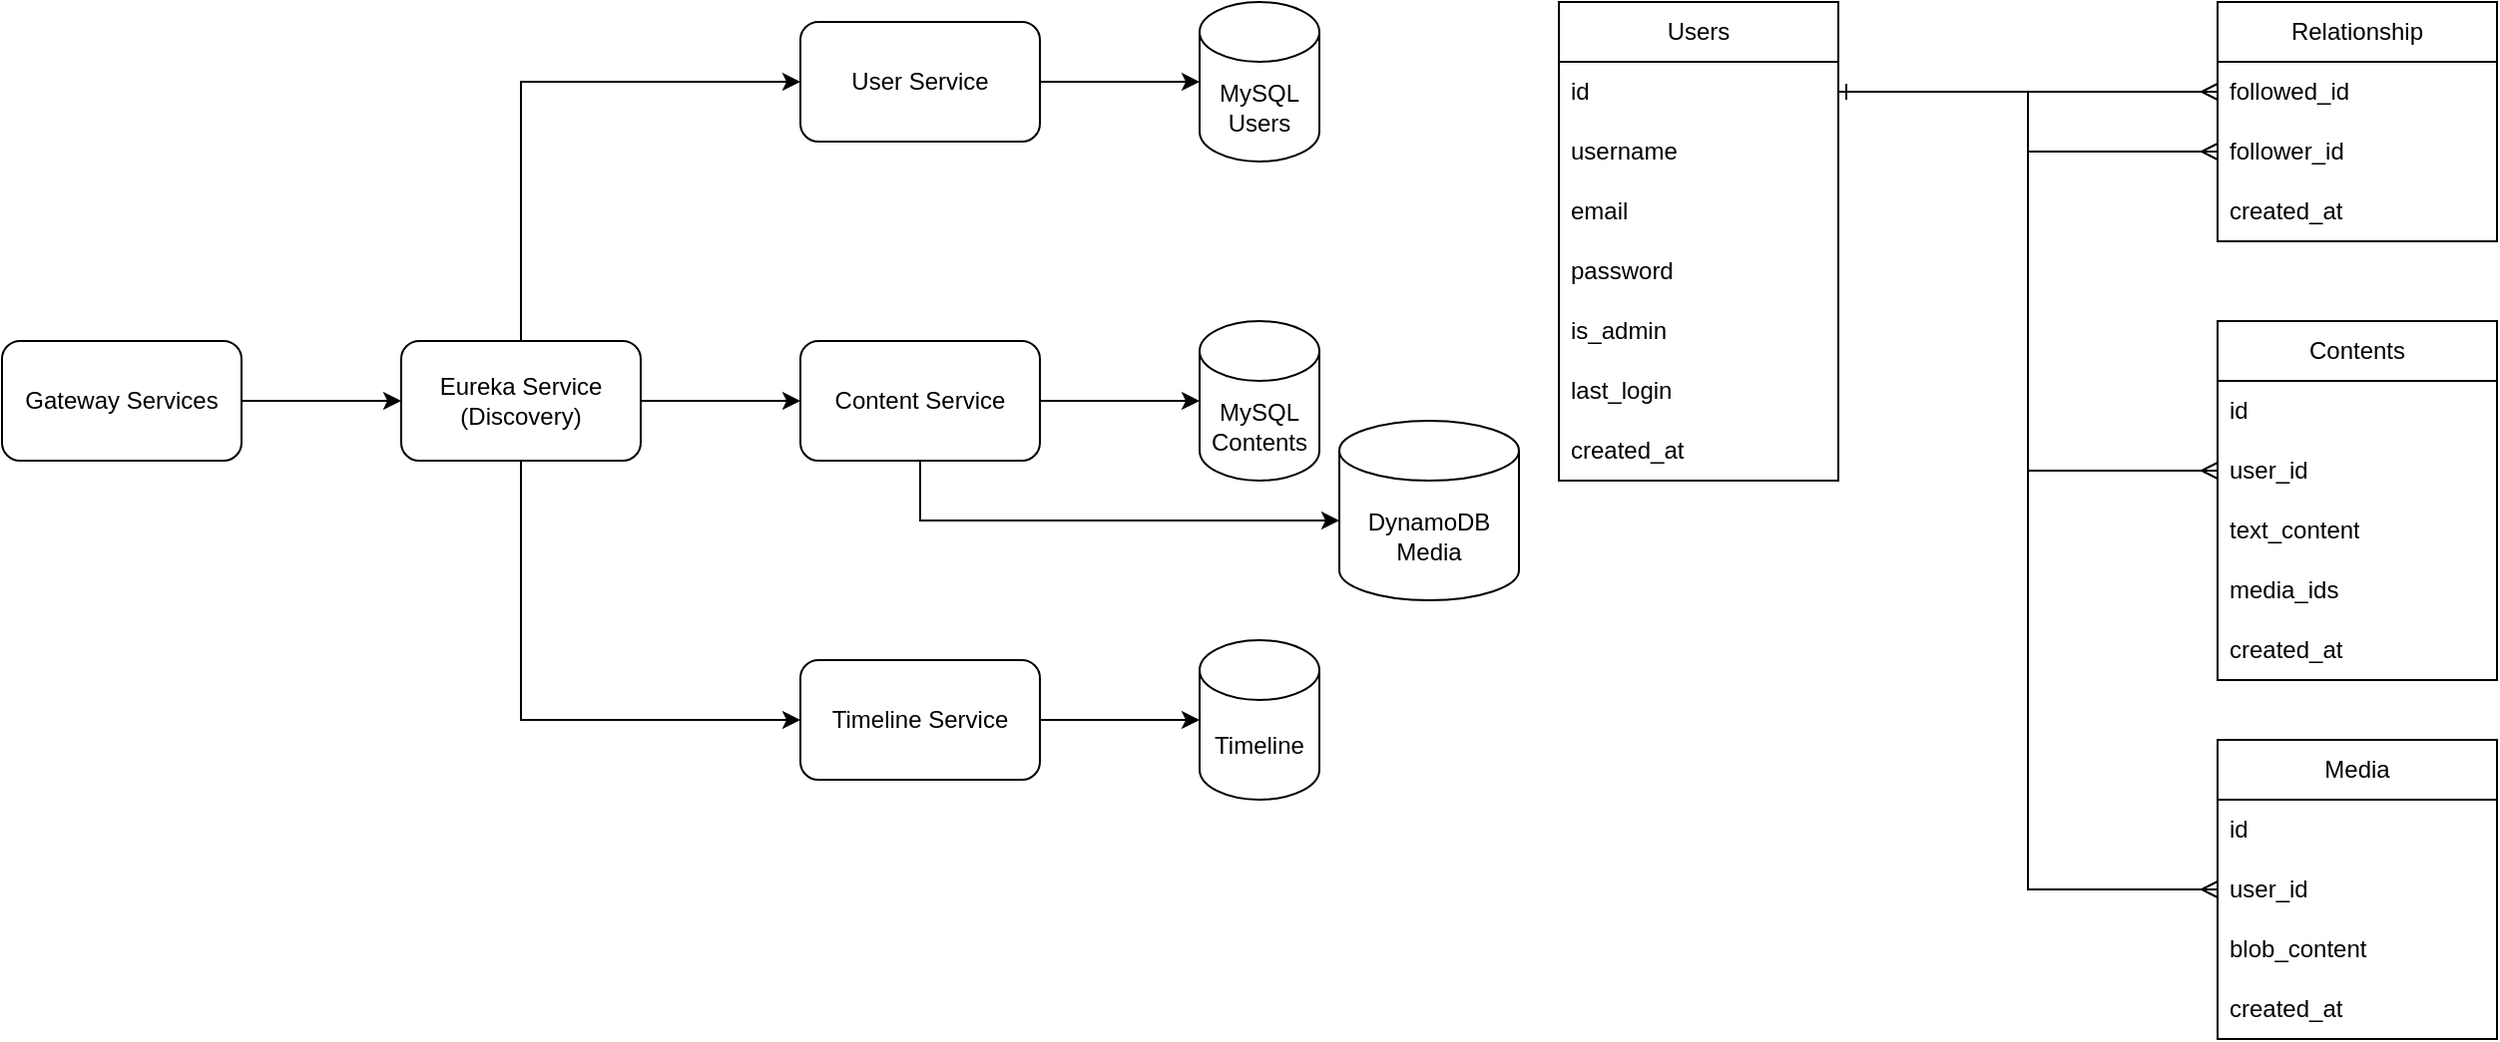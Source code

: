 <mxfile version="26.2.13">
  <diagram name="Page-1" id="KGjPZOpHr2U0JNOSKLFf">
    <mxGraphModel dx="1010" dy="653" grid="1" gridSize="10" guides="1" tooltips="1" connect="1" arrows="1" fold="1" page="1" pageScale="1" pageWidth="850" pageHeight="1100" math="0" shadow="0">
      <root>
        <mxCell id="0" />
        <mxCell id="1" parent="0" />
        <mxCell id="8x0DQkRAOhndgED0z5vN-1" value="" style="edgeStyle=orthogonalEdgeStyle;rounded=0;orthogonalLoop=1;jettySize=auto;html=1;" edge="1" parent="1" source="8x0DQkRAOhndgED0z5vN-2" target="8x0DQkRAOhndgED0z5vN-6">
          <mxGeometry relative="1" as="geometry" />
        </mxCell>
        <mxCell id="8x0DQkRAOhndgED0z5vN-2" value="Gateway Services" style="rounded=1;whiteSpace=wrap;html=1;" vertex="1" parent="1">
          <mxGeometry x="340" y="330" width="120" height="60" as="geometry" />
        </mxCell>
        <mxCell id="8x0DQkRAOhndgED0z5vN-3" value="" style="edgeStyle=orthogonalEdgeStyle;rounded=0;orthogonalLoop=1;jettySize=auto;html=1;" edge="1" parent="1" source="8x0DQkRAOhndgED0z5vN-6" target="8x0DQkRAOhndgED0z5vN-8">
          <mxGeometry relative="1" as="geometry">
            <Array as="points">
              <mxPoint x="600" y="200" />
            </Array>
          </mxGeometry>
        </mxCell>
        <mxCell id="8x0DQkRAOhndgED0z5vN-4" value="" style="edgeStyle=orthogonalEdgeStyle;rounded=0;orthogonalLoop=1;jettySize=auto;html=1;" edge="1" parent="1" source="8x0DQkRAOhndgED0z5vN-6" target="8x0DQkRAOhndgED0z5vN-11">
          <mxGeometry relative="1" as="geometry" />
        </mxCell>
        <mxCell id="8x0DQkRAOhndgED0z5vN-5" value="" style="edgeStyle=orthogonalEdgeStyle;rounded=0;orthogonalLoop=1;jettySize=auto;html=1;" edge="1" parent="1" source="8x0DQkRAOhndgED0z5vN-6" target="8x0DQkRAOhndgED0z5vN-13">
          <mxGeometry relative="1" as="geometry">
            <Array as="points">
              <mxPoint x="600" y="520" />
            </Array>
          </mxGeometry>
        </mxCell>
        <mxCell id="8x0DQkRAOhndgED0z5vN-6" value="Eureka Service (Discovery)" style="rounded=1;whiteSpace=wrap;html=1;" vertex="1" parent="1">
          <mxGeometry x="540" y="330" width="120" height="60" as="geometry" />
        </mxCell>
        <mxCell id="8x0DQkRAOhndgED0z5vN-7" value="" style="edgeStyle=orthogonalEdgeStyle;rounded=0;orthogonalLoop=1;jettySize=auto;html=1;" edge="1" parent="1" source="8x0DQkRAOhndgED0z5vN-8" target="8x0DQkRAOhndgED0z5vN-14">
          <mxGeometry relative="1" as="geometry" />
        </mxCell>
        <mxCell id="8x0DQkRAOhndgED0z5vN-8" value="User Service" style="rounded=1;whiteSpace=wrap;html=1;" vertex="1" parent="1">
          <mxGeometry x="740" y="170" width="120" height="60" as="geometry" />
        </mxCell>
        <mxCell id="8x0DQkRAOhndgED0z5vN-9" value="" style="edgeStyle=orthogonalEdgeStyle;rounded=0;orthogonalLoop=1;jettySize=auto;html=1;" edge="1" parent="1" source="8x0DQkRAOhndgED0z5vN-11" target="8x0DQkRAOhndgED0z5vN-15">
          <mxGeometry relative="1" as="geometry" />
        </mxCell>
        <mxCell id="8x0DQkRAOhndgED0z5vN-10" style="edgeStyle=orthogonalEdgeStyle;rounded=0;orthogonalLoop=1;jettySize=auto;html=1;" edge="1" parent="1" source="8x0DQkRAOhndgED0z5vN-11" target="8x0DQkRAOhndgED0z5vN-31">
          <mxGeometry relative="1" as="geometry">
            <Array as="points">
              <mxPoint x="800" y="420" />
            </Array>
          </mxGeometry>
        </mxCell>
        <mxCell id="8x0DQkRAOhndgED0z5vN-11" value="Content Service" style="rounded=1;whiteSpace=wrap;html=1;" vertex="1" parent="1">
          <mxGeometry x="740" y="330" width="120" height="60" as="geometry" />
        </mxCell>
        <mxCell id="8x0DQkRAOhndgED0z5vN-12" value="" style="edgeStyle=orthogonalEdgeStyle;rounded=0;orthogonalLoop=1;jettySize=auto;html=1;" edge="1" parent="1" source="8x0DQkRAOhndgED0z5vN-13" target="8x0DQkRAOhndgED0z5vN-16">
          <mxGeometry relative="1" as="geometry" />
        </mxCell>
        <mxCell id="8x0DQkRAOhndgED0z5vN-13" value="Timeline Service" style="rounded=1;whiteSpace=wrap;html=1;" vertex="1" parent="1">
          <mxGeometry x="740" y="490" width="120" height="60" as="geometry" />
        </mxCell>
        <mxCell id="8x0DQkRAOhndgED0z5vN-14" value="&lt;div&gt;MySQL&lt;/div&gt;Users" style="shape=cylinder3;whiteSpace=wrap;html=1;boundedLbl=1;backgroundOutline=1;size=15;" vertex="1" parent="1">
          <mxGeometry x="940" y="160" width="60" height="80" as="geometry" />
        </mxCell>
        <mxCell id="8x0DQkRAOhndgED0z5vN-15" value="&lt;div&gt;MySQL&lt;/div&gt;Contents" style="shape=cylinder3;whiteSpace=wrap;html=1;boundedLbl=1;backgroundOutline=1;size=15;" vertex="1" parent="1">
          <mxGeometry x="940" y="320" width="60" height="80" as="geometry" />
        </mxCell>
        <mxCell id="8x0DQkRAOhndgED0z5vN-16" value="Timeline" style="shape=cylinder3;whiteSpace=wrap;html=1;boundedLbl=1;backgroundOutline=1;size=15;" vertex="1" parent="1">
          <mxGeometry x="940" y="480" width="60" height="80" as="geometry" />
        </mxCell>
        <mxCell id="8x0DQkRAOhndgED0z5vN-17" value="Users" style="swimlane;fontStyle=0;childLayout=stackLayout;horizontal=1;startSize=30;horizontalStack=0;resizeParent=1;resizeParentMax=0;resizeLast=0;collapsible=1;marginBottom=0;whiteSpace=wrap;html=1;" vertex="1" parent="1">
          <mxGeometry x="1120" y="160" width="140" height="240" as="geometry" />
        </mxCell>
        <mxCell id="8x0DQkRAOhndgED0z5vN-18" value="id" style="text;strokeColor=none;fillColor=none;align=left;verticalAlign=middle;spacingLeft=4;spacingRight=4;overflow=hidden;points=[[0,0.5],[1,0.5]];portConstraint=eastwest;rotatable=0;whiteSpace=wrap;html=1;" vertex="1" parent="8x0DQkRAOhndgED0z5vN-17">
          <mxGeometry y="30" width="140" height="30" as="geometry" />
        </mxCell>
        <mxCell id="8x0DQkRAOhndgED0z5vN-19" value="username" style="text;strokeColor=none;fillColor=none;align=left;verticalAlign=middle;spacingLeft=4;spacingRight=4;overflow=hidden;points=[[0,0.5],[1,0.5]];portConstraint=eastwest;rotatable=0;whiteSpace=wrap;html=1;" vertex="1" parent="8x0DQkRAOhndgED0z5vN-17">
          <mxGeometry y="60" width="140" height="30" as="geometry" />
        </mxCell>
        <mxCell id="8x0DQkRAOhndgED0z5vN-20" value="email" style="text;strokeColor=none;fillColor=none;align=left;verticalAlign=middle;spacingLeft=4;spacingRight=4;overflow=hidden;points=[[0,0.5],[1,0.5]];portConstraint=eastwest;rotatable=0;whiteSpace=wrap;html=1;" vertex="1" parent="8x0DQkRAOhndgED0z5vN-17">
          <mxGeometry y="90" width="140" height="30" as="geometry" />
        </mxCell>
        <mxCell id="8x0DQkRAOhndgED0z5vN-21" value="password" style="text;strokeColor=none;fillColor=none;align=left;verticalAlign=middle;spacingLeft=4;spacingRight=4;overflow=hidden;points=[[0,0.5],[1,0.5]];portConstraint=eastwest;rotatable=0;whiteSpace=wrap;html=1;" vertex="1" parent="8x0DQkRAOhndgED0z5vN-17">
          <mxGeometry y="120" width="140" height="30" as="geometry" />
        </mxCell>
        <mxCell id="8x0DQkRAOhndgED0z5vN-22" value="is_admin" style="text;strokeColor=none;fillColor=none;align=left;verticalAlign=middle;spacingLeft=4;spacingRight=4;overflow=hidden;points=[[0,0.5],[1,0.5]];portConstraint=eastwest;rotatable=0;whiteSpace=wrap;html=1;" vertex="1" parent="8x0DQkRAOhndgED0z5vN-17">
          <mxGeometry y="150" width="140" height="30" as="geometry" />
        </mxCell>
        <mxCell id="8x0DQkRAOhndgED0z5vN-23" value="last_login" style="text;strokeColor=none;fillColor=none;align=left;verticalAlign=middle;spacingLeft=4;spacingRight=4;overflow=hidden;points=[[0,0.5],[1,0.5]];portConstraint=eastwest;rotatable=0;whiteSpace=wrap;html=1;" vertex="1" parent="8x0DQkRAOhndgED0z5vN-17">
          <mxGeometry y="180" width="140" height="30" as="geometry" />
        </mxCell>
        <mxCell id="8x0DQkRAOhndgED0z5vN-24" value="created_at" style="text;strokeColor=none;fillColor=none;align=left;verticalAlign=middle;spacingLeft=4;spacingRight=4;overflow=hidden;points=[[0,0.5],[1,0.5]];portConstraint=eastwest;rotatable=0;whiteSpace=wrap;html=1;" vertex="1" parent="8x0DQkRAOhndgED0z5vN-17">
          <mxGeometry y="210" width="140" height="30" as="geometry" />
        </mxCell>
        <mxCell id="8x0DQkRAOhndgED0z5vN-25" value="Contents" style="swimlane;fontStyle=0;childLayout=stackLayout;horizontal=1;startSize=30;horizontalStack=0;resizeParent=1;resizeParentMax=0;resizeLast=0;collapsible=1;marginBottom=0;whiteSpace=wrap;html=1;" vertex="1" parent="1">
          <mxGeometry x="1450" y="320" width="140" height="180" as="geometry" />
        </mxCell>
        <mxCell id="8x0DQkRAOhndgED0z5vN-26" value="id" style="text;strokeColor=none;fillColor=none;align=left;verticalAlign=middle;spacingLeft=4;spacingRight=4;overflow=hidden;points=[[0,0.5],[1,0.5]];portConstraint=eastwest;rotatable=0;whiteSpace=wrap;html=1;" vertex="1" parent="8x0DQkRAOhndgED0z5vN-25">
          <mxGeometry y="30" width="140" height="30" as="geometry" />
        </mxCell>
        <mxCell id="8x0DQkRAOhndgED0z5vN-27" value="user_id" style="text;strokeColor=none;fillColor=none;align=left;verticalAlign=middle;spacingLeft=4;spacingRight=4;overflow=hidden;points=[[0,0.5],[1,0.5]];portConstraint=eastwest;rotatable=0;whiteSpace=wrap;html=1;" vertex="1" parent="8x0DQkRAOhndgED0z5vN-25">
          <mxGeometry y="60" width="140" height="30" as="geometry" />
        </mxCell>
        <mxCell id="8x0DQkRAOhndgED0z5vN-28" value="text_content" style="text;strokeColor=none;fillColor=none;align=left;verticalAlign=middle;spacingLeft=4;spacingRight=4;overflow=hidden;points=[[0,0.5],[1,0.5]];portConstraint=eastwest;rotatable=0;whiteSpace=wrap;html=1;" vertex="1" parent="8x0DQkRAOhndgED0z5vN-25">
          <mxGeometry y="90" width="140" height="30" as="geometry" />
        </mxCell>
        <mxCell id="8x0DQkRAOhndgED0z5vN-29" value="media_ids" style="text;strokeColor=none;fillColor=none;align=left;verticalAlign=middle;spacingLeft=4;spacingRight=4;overflow=hidden;points=[[0,0.5],[1,0.5]];portConstraint=eastwest;rotatable=0;whiteSpace=wrap;html=1;" vertex="1" parent="8x0DQkRAOhndgED0z5vN-25">
          <mxGeometry y="120" width="140" height="30" as="geometry" />
        </mxCell>
        <mxCell id="8x0DQkRAOhndgED0z5vN-30" value="created_at" style="text;strokeColor=none;fillColor=none;align=left;verticalAlign=middle;spacingLeft=4;spacingRight=4;overflow=hidden;points=[[0,0.5],[1,0.5]];portConstraint=eastwest;rotatable=0;whiteSpace=wrap;html=1;" vertex="1" parent="8x0DQkRAOhndgED0z5vN-25">
          <mxGeometry y="150" width="140" height="30" as="geometry" />
        </mxCell>
        <mxCell id="8x0DQkRAOhndgED0z5vN-31" value="DynamoDB Media" style="shape=cylinder3;whiteSpace=wrap;html=1;boundedLbl=1;backgroundOutline=1;size=15;" vertex="1" parent="1">
          <mxGeometry x="1010" y="370" width="90" height="90" as="geometry" />
        </mxCell>
        <mxCell id="8x0DQkRAOhndgED0z5vN-32" value="Media" style="swimlane;fontStyle=0;childLayout=stackLayout;horizontal=1;startSize=30;horizontalStack=0;resizeParent=1;resizeParentMax=0;resizeLast=0;collapsible=1;marginBottom=0;whiteSpace=wrap;html=1;" vertex="1" parent="1">
          <mxGeometry x="1450" y="530" width="140" height="150" as="geometry" />
        </mxCell>
        <mxCell id="8x0DQkRAOhndgED0z5vN-33" value="id" style="text;strokeColor=none;fillColor=none;align=left;verticalAlign=middle;spacingLeft=4;spacingRight=4;overflow=hidden;points=[[0,0.5],[1,0.5]];portConstraint=eastwest;rotatable=0;whiteSpace=wrap;html=1;" vertex="1" parent="8x0DQkRAOhndgED0z5vN-32">
          <mxGeometry y="30" width="140" height="30" as="geometry" />
        </mxCell>
        <mxCell id="8x0DQkRAOhndgED0z5vN-34" value="user_id" style="text;strokeColor=none;fillColor=none;align=left;verticalAlign=middle;spacingLeft=4;spacingRight=4;overflow=hidden;points=[[0,0.5],[1,0.5]];portConstraint=eastwest;rotatable=0;whiteSpace=wrap;html=1;" vertex="1" parent="8x0DQkRAOhndgED0z5vN-32">
          <mxGeometry y="60" width="140" height="30" as="geometry" />
        </mxCell>
        <mxCell id="8x0DQkRAOhndgED0z5vN-35" value="blob_content" style="text;strokeColor=none;fillColor=none;align=left;verticalAlign=middle;spacingLeft=4;spacingRight=4;overflow=hidden;points=[[0,0.5],[1,0.5]];portConstraint=eastwest;rotatable=0;whiteSpace=wrap;html=1;" vertex="1" parent="8x0DQkRAOhndgED0z5vN-32">
          <mxGeometry y="90" width="140" height="30" as="geometry" />
        </mxCell>
        <mxCell id="8x0DQkRAOhndgED0z5vN-36" value="created_at" style="text;strokeColor=none;fillColor=none;align=left;verticalAlign=middle;spacingLeft=4;spacingRight=4;overflow=hidden;points=[[0,0.5],[1,0.5]];portConstraint=eastwest;rotatable=0;whiteSpace=wrap;html=1;" vertex="1" parent="8x0DQkRAOhndgED0z5vN-32">
          <mxGeometry y="120" width="140" height="30" as="geometry" />
        </mxCell>
        <mxCell id="8x0DQkRAOhndgED0z5vN-37" value="Relationship" style="swimlane;fontStyle=0;childLayout=stackLayout;horizontal=1;startSize=30;horizontalStack=0;resizeParent=1;resizeParentMax=0;resizeLast=0;collapsible=1;marginBottom=0;whiteSpace=wrap;html=1;" vertex="1" parent="1">
          <mxGeometry x="1450" y="160" width="140" height="120" as="geometry" />
        </mxCell>
        <mxCell id="8x0DQkRAOhndgED0z5vN-39" value="followed_id" style="text;strokeColor=none;fillColor=none;align=left;verticalAlign=middle;spacingLeft=4;spacingRight=4;overflow=hidden;points=[[0,0.5],[1,0.5]];portConstraint=eastwest;rotatable=0;whiteSpace=wrap;html=1;" vertex="1" parent="8x0DQkRAOhndgED0z5vN-37">
          <mxGeometry y="30" width="140" height="30" as="geometry" />
        </mxCell>
        <mxCell id="8x0DQkRAOhndgED0z5vN-40" value="&lt;div&gt;follower_id&lt;/div&gt;" style="text;strokeColor=none;fillColor=none;align=left;verticalAlign=middle;spacingLeft=4;spacingRight=4;overflow=hidden;points=[[0,0.5],[1,0.5]];portConstraint=eastwest;rotatable=0;whiteSpace=wrap;html=1;" vertex="1" parent="8x0DQkRAOhndgED0z5vN-37">
          <mxGeometry y="60" width="140" height="30" as="geometry" />
        </mxCell>
        <mxCell id="8x0DQkRAOhndgED0z5vN-44" value="created_at" style="text;strokeColor=none;fillColor=none;align=left;verticalAlign=middle;spacingLeft=4;spacingRight=4;overflow=hidden;points=[[0,0.5],[1,0.5]];portConstraint=eastwest;rotatable=0;whiteSpace=wrap;html=1;" vertex="1" parent="8x0DQkRAOhndgED0z5vN-37">
          <mxGeometry y="90" width="140" height="30" as="geometry" />
        </mxCell>
        <mxCell id="8x0DQkRAOhndgED0z5vN-45" style="edgeStyle=orthogonalEdgeStyle;rounded=0;orthogonalLoop=1;jettySize=auto;html=1;entryX=1;entryY=0.5;entryDx=0;entryDy=0;startArrow=ERmany;startFill=0;endArrow=ERone;endFill=0;" edge="1" parent="1" source="8x0DQkRAOhndgED0z5vN-40" target="8x0DQkRAOhndgED0z5vN-18">
          <mxGeometry relative="1" as="geometry" />
        </mxCell>
        <mxCell id="8x0DQkRAOhndgED0z5vN-46" style="edgeStyle=orthogonalEdgeStyle;rounded=0;orthogonalLoop=1;jettySize=auto;html=1;entryX=1;entryY=0.5;entryDx=0;entryDy=0;startArrow=ERmany;startFill=0;endArrow=ERone;endFill=0;" edge="1" parent="1" source="8x0DQkRAOhndgED0z5vN-39" target="8x0DQkRAOhndgED0z5vN-18">
          <mxGeometry relative="1" as="geometry">
            <mxPoint x="1465" y="290" as="sourcePoint" />
            <mxPoint x="1275" y="260" as="targetPoint" />
          </mxGeometry>
        </mxCell>
        <mxCell id="8x0DQkRAOhndgED0z5vN-47" style="edgeStyle=orthogonalEdgeStyle;rounded=0;orthogonalLoop=1;jettySize=auto;html=1;entryX=1;entryY=0.5;entryDx=0;entryDy=0;startArrow=ERmany;startFill=0;endArrow=ERone;endFill=0;" edge="1" parent="1" source="8x0DQkRAOhndgED0z5vN-27" target="8x0DQkRAOhndgED0z5vN-18">
          <mxGeometry relative="1" as="geometry">
            <mxPoint x="1460" y="215" as="sourcePoint" />
            <mxPoint x="1270" y="215" as="targetPoint" />
          </mxGeometry>
        </mxCell>
        <mxCell id="8x0DQkRAOhndgED0z5vN-49" style="edgeStyle=orthogonalEdgeStyle;rounded=0;orthogonalLoop=1;jettySize=auto;html=1;startArrow=ERmany;startFill=0;endArrow=ERone;endFill=0;" edge="1" parent="1" source="8x0DQkRAOhndgED0z5vN-34" target="8x0DQkRAOhndgED0z5vN-18">
          <mxGeometry relative="1" as="geometry">
            <mxPoint x="1460" y="405" as="sourcePoint" />
            <mxPoint x="1270" y="215" as="targetPoint" />
          </mxGeometry>
        </mxCell>
      </root>
    </mxGraphModel>
  </diagram>
</mxfile>

